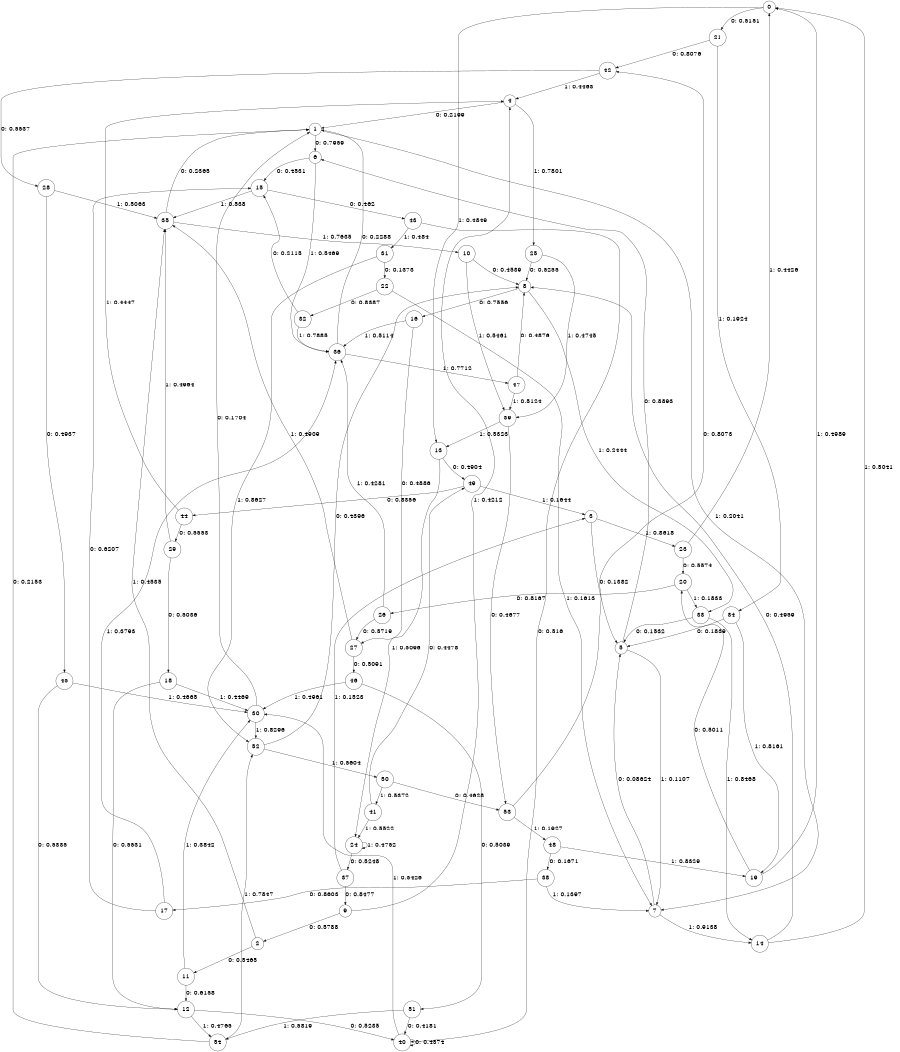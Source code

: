 digraph "ch33concat_phase3_L9" {
size = "6,8.5";
ratio = "fill";
node [shape = circle];
node [fontsize = 24];
edge [fontsize = 24];
0 -> 21 [label = "0: 0.5151   "];
0 -> 13 [label = "1: 0.4849   "];
1 -> 6 [label = "0: 0.7959   "];
1 -> 7 [label = "1: 0.2041   "];
2 -> 11 [label = "0: 0.5465   "];
2 -> 35 [label = "1: 0.4535   "];
3 -> 5 [label = "0: 0.1382   "];
3 -> 23 [label = "1: 0.8618   "];
4 -> 1 [label = "0: 0.2199   "];
4 -> 25 [label = "1: 0.7801   "];
5 -> 6 [label = "0: 0.8893   "];
5 -> 7 [label = "1: 0.1107   "];
6 -> 15 [label = "0: 0.4531   "];
6 -> 36 [label = "1: 0.5469   "];
7 -> 5 [label = "0: 0.08624  "];
7 -> 14 [label = "1: 0.9138   "];
8 -> 16 [label = "0: 0.7556   "];
8 -> 33 [label = "1: 0.2444   "];
9 -> 2 [label = "0: 0.5788   "];
9 -> 4 [label = "1: 0.4212   "];
10 -> 8 [label = "0: 0.4539   "];
10 -> 39 [label = "1: 0.5461   "];
11 -> 12 [label = "0: 0.6158   "];
11 -> 30 [label = "1: 0.3842   "];
12 -> 40 [label = "0: 0.5235   "];
12 -> 54 [label = "1: 0.4765   "];
13 -> 49 [label = "0: 0.4904   "];
13 -> 24 [label = "1: 0.5096   "];
14 -> 8 [label = "0: 0.4959   "];
14 -> 0 [label = "1: 0.5041   "];
15 -> 43 [label = "0: 0.462    "];
15 -> 35 [label = "1: 0.538    "];
16 -> 27 [label = "0: 0.4886   "];
16 -> 36 [label = "1: 0.5114   "];
17 -> 15 [label = "0: 0.6207   "];
17 -> 36 [label = "1: 0.3793   "];
18 -> 12 [label = "0: 0.5531   "];
18 -> 30 [label = "1: 0.4469   "];
19 -> 20 [label = "0: 0.5011   "];
19 -> 0 [label = "1: 0.4989   "];
20 -> 26 [label = "0: 0.8167   "];
20 -> 33 [label = "1: 0.1833   "];
21 -> 42 [label = "0: 0.8076   "];
21 -> 34 [label = "1: 0.1924   "];
22 -> 32 [label = "0: 0.8387   "];
22 -> 7 [label = "1: 0.1613   "];
23 -> 20 [label = "0: 0.5574   "];
23 -> 0 [label = "1: 0.4426   "];
24 -> 37 [label = "0: 0.5248   "];
24 -> 24 [label = "1: 0.4752   "];
25 -> 8 [label = "0: 0.5255   "];
25 -> 39 [label = "1: 0.4745   "];
26 -> 27 [label = "0: 0.5719   "];
26 -> 36 [label = "1: 0.4281   "];
27 -> 46 [label = "0: 0.5091   "];
27 -> 35 [label = "1: 0.4909   "];
28 -> 45 [label = "0: 0.4937   "];
28 -> 35 [label = "1: 0.5063   "];
29 -> 18 [label = "0: 0.5036   "];
29 -> 35 [label = "1: 0.4964   "];
30 -> 1 [label = "0: 0.1704   "];
30 -> 52 [label = "1: 0.8296   "];
31 -> 22 [label = "0: 0.1373   "];
31 -> 52 [label = "1: 0.8627   "];
32 -> 15 [label = "0: 0.2115   "];
32 -> 36 [label = "1: 0.7885   "];
33 -> 5 [label = "0: 0.1532   "];
33 -> 14 [label = "1: 0.8468   "];
34 -> 5 [label = "0: 0.1839   "];
34 -> 19 [label = "1: 0.8161   "];
35 -> 1 [label = "0: 0.2365   "];
35 -> 10 [label = "1: 0.7635   "];
36 -> 1 [label = "0: 0.2288   "];
36 -> 47 [label = "1: 0.7712   "];
37 -> 9 [label = "0: 0.8477   "];
37 -> 3 [label = "1: 0.1523   "];
38 -> 17 [label = "0: 0.8603   "];
38 -> 7 [label = "1: 0.1397   "];
39 -> 53 [label = "0: 0.4677   "];
39 -> 13 [label = "1: 0.5323   "];
40 -> 40 [label = "0: 0.4574   "];
40 -> 30 [label = "1: 0.5426   "];
41 -> 49 [label = "0: 0.4478   "];
41 -> 24 [label = "1: 0.5522   "];
42 -> 28 [label = "0: 0.5537   "];
42 -> 4 [label = "1: 0.4463   "];
43 -> 40 [label = "0: 0.516    "];
43 -> 31 [label = "1: 0.484    "];
44 -> 29 [label = "0: 0.5553   "];
44 -> 4 [label = "1: 0.4447   "];
45 -> 12 [label = "0: 0.5335   "];
45 -> 30 [label = "1: 0.4665   "];
46 -> 51 [label = "0: 0.5039   "];
46 -> 30 [label = "1: 0.4961   "];
47 -> 8 [label = "0: 0.4876   "];
47 -> 39 [label = "1: 0.5124   "];
48 -> 38 [label = "0: 0.1671   "];
48 -> 19 [label = "1: 0.8329   "];
49 -> 44 [label = "0: 0.8356   "];
49 -> 3 [label = "1: 0.1644   "];
50 -> 53 [label = "0: 0.4628   "];
50 -> 41 [label = "1: 0.5372   "];
51 -> 40 [label = "0: 0.4181   "];
51 -> 54 [label = "1: 0.5819   "];
52 -> 8 [label = "0: 0.4396   "];
52 -> 50 [label = "1: 0.5604   "];
53 -> 42 [label = "0: 0.8073   "];
53 -> 48 [label = "1: 0.1927   "];
54 -> 1 [label = "0: 0.2153   "];
54 -> 52 [label = "1: 0.7847   "];
}